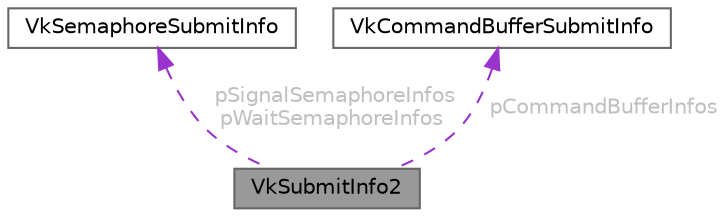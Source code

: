 digraph "VkSubmitInfo2"
{
 // LATEX_PDF_SIZE
  bgcolor="transparent";
  edge [fontname=Helvetica,fontsize=10,labelfontname=Helvetica,labelfontsize=10];
  node [fontname=Helvetica,fontsize=10,shape=box,height=0.2,width=0.4];
  Node1 [id="Node000001",label="VkSubmitInfo2",height=0.2,width=0.4,color="gray40", fillcolor="grey60", style="filled", fontcolor="black",tooltip=" "];
  Node2 -> Node1 [id="edge1_Node000001_Node000002",dir="back",color="darkorchid3",style="dashed",tooltip=" ",label=" pSignalSemaphoreInfos\npWaitSemaphoreInfos",fontcolor="grey" ];
  Node2 [id="Node000002",label="VkSemaphoreSubmitInfo",height=0.2,width=0.4,color="gray40", fillcolor="white", style="filled",URL="$struct_vk_semaphore_submit_info.html",tooltip=" "];
  Node3 -> Node1 [id="edge2_Node000001_Node000003",dir="back",color="darkorchid3",style="dashed",tooltip=" ",label=" pCommandBufferInfos",fontcolor="grey" ];
  Node3 [id="Node000003",label="VkCommandBufferSubmitInfo",height=0.2,width=0.4,color="gray40", fillcolor="white", style="filled",URL="$struct_vk_command_buffer_submit_info.html",tooltip=" "];
}
